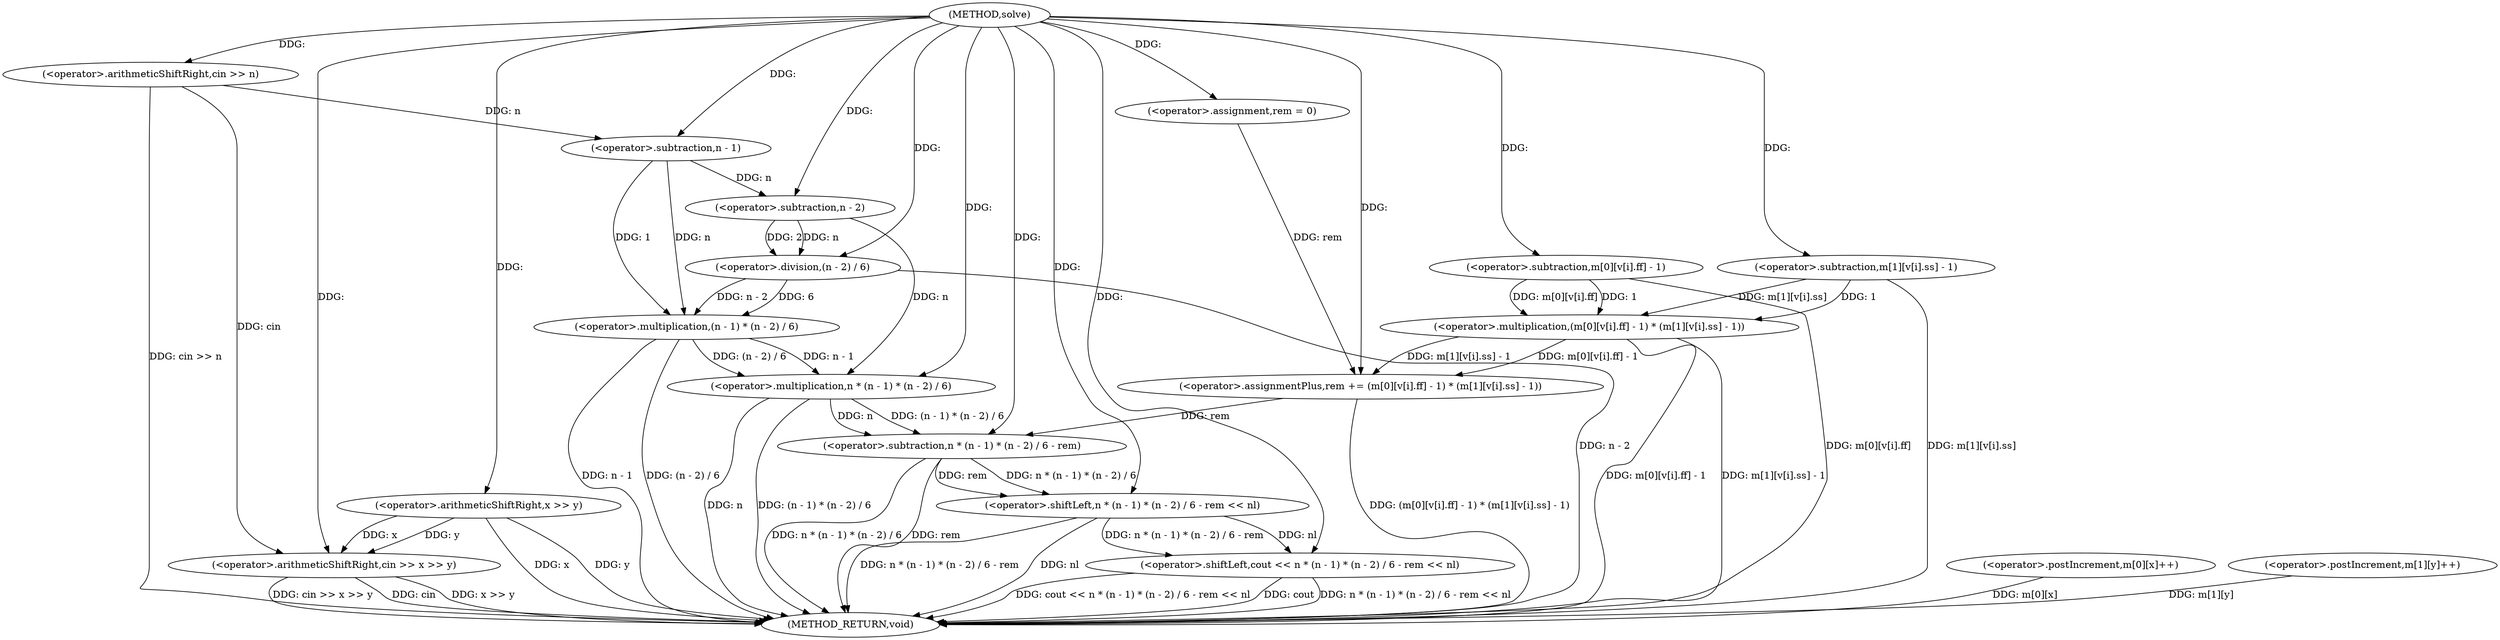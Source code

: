 digraph "solve" {  
"1000146" [label = "(METHOD,solve)" ]
"1000222" [label = "(METHOD_RETURN,void)" ]
"1000149" [label = "(<operator>.arithmeticShiftRight,cin >> n)" ]
"1000176" [label = "(<operator>.assignment,rem = 0)" ]
"1000205" [label = "(<operator>.shiftLeft,cout << n * (n - 1) * (n - 2) / 6 - rem << nl)" ]
"1000157" [label = "(<operator>.arithmeticShiftRight,cin >> x >> y)" ]
"1000163" [label = "(<operator>.postIncrement,m[0][x]++)" ]
"1000169" [label = "(<operator>.postIncrement,m[1][y]++)" ]
"1000180" [label = "(<operator>.assignmentPlus,rem += (m[0][v[i].ff] - 1) * (m[1][v[i].ss] - 1))" ]
"1000207" [label = "(<operator>.shiftLeft,n * (n - 1) * (n - 2) / 6 - rem << nl)" ]
"1000159" [label = "(<operator>.arithmeticShiftRight,x >> y)" ]
"1000182" [label = "(<operator>.multiplication,(m[0][v[i].ff] - 1) * (m[1][v[i].ss] - 1))" ]
"1000208" [label = "(<operator>.subtraction,n * (n - 1) * (n - 2) / 6 - rem)" ]
"1000183" [label = "(<operator>.subtraction,m[0][v[i].ff] - 1)" ]
"1000194" [label = "(<operator>.subtraction,m[1][v[i].ss] - 1)" ]
"1000209" [label = "(<operator>.multiplication,n * (n - 1) * (n - 2) / 6)" ]
"1000211" [label = "(<operator>.multiplication,(n - 1) * (n - 2) / 6)" ]
"1000212" [label = "(<operator>.subtraction,n - 1)" ]
"1000215" [label = "(<operator>.division,(n - 2) / 6)" ]
"1000216" [label = "(<operator>.subtraction,n - 2)" ]
  "1000149" -> "1000222"  [ label = "DDG: cin >> n"] 
  "1000157" -> "1000222"  [ label = "DDG: cin"] 
  "1000159" -> "1000222"  [ label = "DDG: x"] 
  "1000159" -> "1000222"  [ label = "DDG: y"] 
  "1000157" -> "1000222"  [ label = "DDG: x >> y"] 
  "1000157" -> "1000222"  [ label = "DDG: cin >> x >> y"] 
  "1000163" -> "1000222"  [ label = "DDG: m[0][x]"] 
  "1000169" -> "1000222"  [ label = "DDG: m[1][y]"] 
  "1000183" -> "1000222"  [ label = "DDG: m[0][v[i].ff]"] 
  "1000182" -> "1000222"  [ label = "DDG: m[0][v[i].ff] - 1"] 
  "1000194" -> "1000222"  [ label = "DDG: m[1][v[i].ss]"] 
  "1000182" -> "1000222"  [ label = "DDG: m[1][v[i].ss] - 1"] 
  "1000180" -> "1000222"  [ label = "DDG: (m[0][v[i].ff] - 1) * (m[1][v[i].ss] - 1)"] 
  "1000209" -> "1000222"  [ label = "DDG: n"] 
  "1000211" -> "1000222"  [ label = "DDG: n - 1"] 
  "1000215" -> "1000222"  [ label = "DDG: n - 2"] 
  "1000211" -> "1000222"  [ label = "DDG: (n - 2) / 6"] 
  "1000209" -> "1000222"  [ label = "DDG: (n - 1) * (n - 2) / 6"] 
  "1000208" -> "1000222"  [ label = "DDG: n * (n - 1) * (n - 2) / 6"] 
  "1000208" -> "1000222"  [ label = "DDG: rem"] 
  "1000207" -> "1000222"  [ label = "DDG: n * (n - 1) * (n - 2) / 6 - rem"] 
  "1000205" -> "1000222"  [ label = "DDG: n * (n - 1) * (n - 2) / 6 - rem << nl"] 
  "1000205" -> "1000222"  [ label = "DDG: cout << n * (n - 1) * (n - 2) / 6 - rem << nl"] 
  "1000205" -> "1000222"  [ label = "DDG: cout"] 
  "1000207" -> "1000222"  [ label = "DDG: nl"] 
  "1000146" -> "1000176"  [ label = "DDG: "] 
  "1000146" -> "1000149"  [ label = "DDG: "] 
  "1000182" -> "1000180"  [ label = "DDG: m[0][v[i].ff] - 1"] 
  "1000182" -> "1000180"  [ label = "DDG: m[1][v[i].ss] - 1"] 
  "1000146" -> "1000205"  [ label = "DDG: "] 
  "1000207" -> "1000205"  [ label = "DDG: n * (n - 1) * (n - 2) / 6 - rem"] 
  "1000207" -> "1000205"  [ label = "DDG: nl"] 
  "1000149" -> "1000157"  [ label = "DDG: cin"] 
  "1000146" -> "1000157"  [ label = "DDG: "] 
  "1000159" -> "1000157"  [ label = "DDG: y"] 
  "1000159" -> "1000157"  [ label = "DDG: x"] 
  "1000176" -> "1000180"  [ label = "DDG: rem"] 
  "1000146" -> "1000180"  [ label = "DDG: "] 
  "1000208" -> "1000207"  [ label = "DDG: n * (n - 1) * (n - 2) / 6"] 
  "1000208" -> "1000207"  [ label = "DDG: rem"] 
  "1000146" -> "1000207"  [ label = "DDG: "] 
  "1000146" -> "1000159"  [ label = "DDG: "] 
  "1000183" -> "1000182"  [ label = "DDG: 1"] 
  "1000183" -> "1000182"  [ label = "DDG: m[0][v[i].ff]"] 
  "1000194" -> "1000182"  [ label = "DDG: m[1][v[i].ss]"] 
  "1000194" -> "1000182"  [ label = "DDG: 1"] 
  "1000209" -> "1000208"  [ label = "DDG: n"] 
  "1000209" -> "1000208"  [ label = "DDG: (n - 1) * (n - 2) / 6"] 
  "1000180" -> "1000208"  [ label = "DDG: rem"] 
  "1000146" -> "1000208"  [ label = "DDG: "] 
  "1000146" -> "1000183"  [ label = "DDG: "] 
  "1000146" -> "1000194"  [ label = "DDG: "] 
  "1000216" -> "1000209"  [ label = "DDG: n"] 
  "1000146" -> "1000209"  [ label = "DDG: "] 
  "1000211" -> "1000209"  [ label = "DDG: (n - 2) / 6"] 
  "1000211" -> "1000209"  [ label = "DDG: n - 1"] 
  "1000212" -> "1000211"  [ label = "DDG: 1"] 
  "1000212" -> "1000211"  [ label = "DDG: n"] 
  "1000215" -> "1000211"  [ label = "DDG: n - 2"] 
  "1000215" -> "1000211"  [ label = "DDG: 6"] 
  "1000149" -> "1000212"  [ label = "DDG: n"] 
  "1000146" -> "1000212"  [ label = "DDG: "] 
  "1000216" -> "1000215"  [ label = "DDG: 2"] 
  "1000216" -> "1000215"  [ label = "DDG: n"] 
  "1000146" -> "1000215"  [ label = "DDG: "] 
  "1000212" -> "1000216"  [ label = "DDG: n"] 
  "1000146" -> "1000216"  [ label = "DDG: "] 
}
